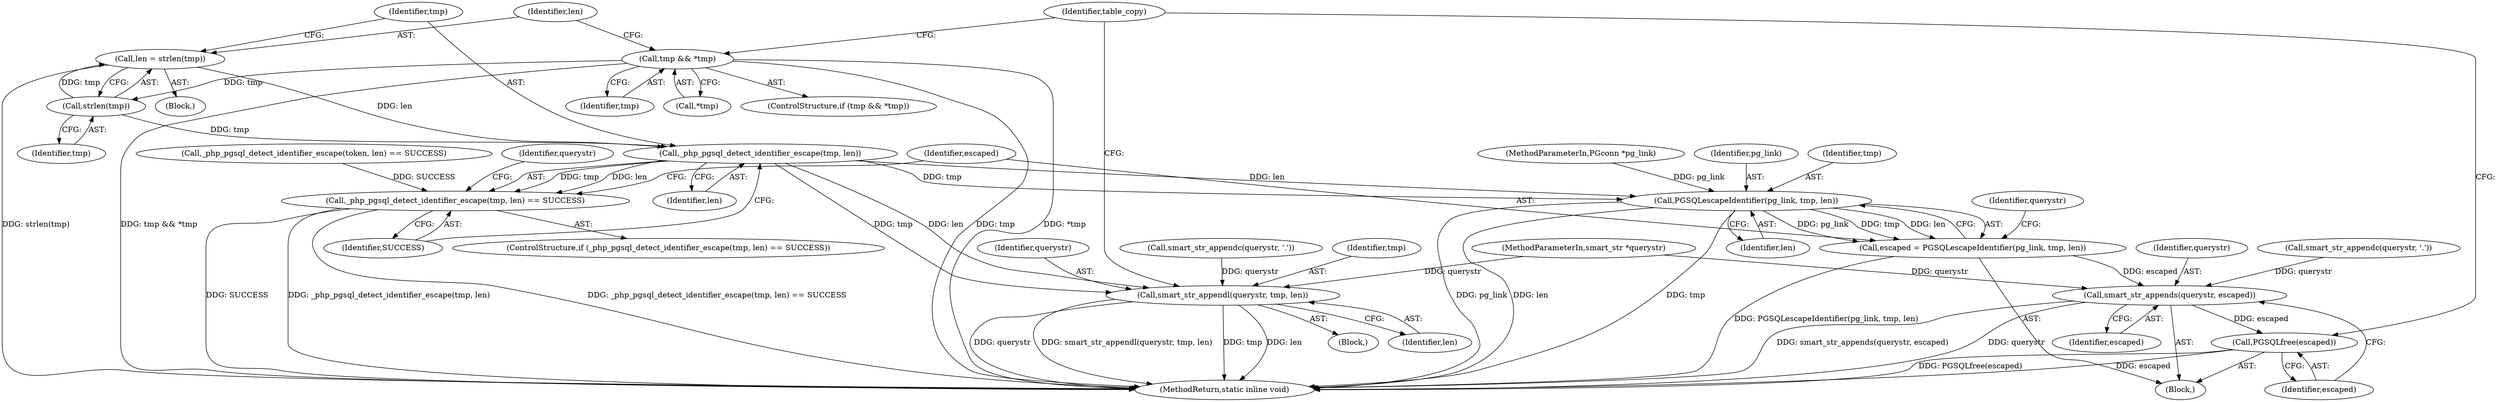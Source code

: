 digraph "0_php_124fb22a13fafa3648e4e15b4f207c7096d8155e_0@API" {
"1000156" [label="(Call,len = strlen(tmp))"];
"1000158" [label="(Call,strlen(tmp))"];
"1000151" [label="(Call,tmp && *tmp)"];
"1000162" [label="(Call,_php_pgsql_detect_identifier_escape(tmp, len))"];
"1000161" [label="(Call,_php_pgsql_detect_identifier_escape(tmp, len) == SUCCESS)"];
"1000170" [label="(Call,smart_str_appendl(querystr, tmp, len))"];
"1000178" [label="(Call,PGSQLescapeIdentifier(pg_link, tmp, len))"];
"1000176" [label="(Call,escaped = PGSQLescapeIdentifier(pg_link, tmp, len))"];
"1000185" [label="(Call,smart_str_appends(querystr, escaped))"];
"1000188" [label="(Call,PGSQLfree(escaped))"];
"1000189" [label="(Identifier,escaped)"];
"1000138" [label="(Call,_php_pgsql_detect_identifier_escape(token, len) == SUCCESS)"];
"1000106" [label="(MethodParameterIn,PGconn *pg_link)"];
"1000170" [label="(Call,smart_str_appendl(querystr, tmp, len))"];
"1000182" [label="(Call,smart_str_appendc(querystr, '.'))"];
"1000179" [label="(Identifier,pg_link)"];
"1000163" [label="(Identifier,tmp)"];
"1000151" [label="(Call,tmp && *tmp)"];
"1000157" [label="(Identifier,len)"];
"1000167" [label="(Call,smart_str_appendc(querystr, '.'))"];
"1000180" [label="(Identifier,tmp)"];
"1000166" [label="(Block,)"];
"1000178" [label="(Call,PGSQLescapeIdentifier(pg_link, tmp, len))"];
"1000191" [label="(Identifier,table_copy)"];
"1000173" [label="(Identifier,len)"];
"1000186" [label="(Identifier,querystr)"];
"1000156" [label="(Call,len = strlen(tmp))"];
"1000168" [label="(Identifier,querystr)"];
"1000150" [label="(ControlStructure,if (tmp && *tmp))"];
"1000152" [label="(Identifier,tmp)"];
"1000176" [label="(Call,escaped = PGSQLescapeIdentifier(pg_link, tmp, len))"];
"1000187" [label="(Identifier,escaped)"];
"1000159" [label="(Identifier,tmp)"];
"1000165" [label="(Identifier,SUCCESS)"];
"1000175" [label="(Block,)"];
"1000172" [label="(Identifier,tmp)"];
"1000161" [label="(Call,_php_pgsql_detect_identifier_escape(tmp, len) == SUCCESS)"];
"1000192" [label="(MethodReturn,static inline void)"];
"1000158" [label="(Call,strlen(tmp))"];
"1000183" [label="(Identifier,querystr)"];
"1000185" [label="(Call,smart_str_appends(querystr, escaped))"];
"1000181" [label="(Identifier,len)"];
"1000177" [label="(Identifier,escaped)"];
"1000155" [label="(Block,)"];
"1000171" [label="(Identifier,querystr)"];
"1000164" [label="(Identifier,len)"];
"1000162" [label="(Call,_php_pgsql_detect_identifier_escape(tmp, len))"];
"1000160" [label="(ControlStructure,if (_php_pgsql_detect_identifier_escape(tmp, len) == SUCCESS))"];
"1000153" [label="(Call,*tmp)"];
"1000105" [label="(MethodParameterIn,smart_str *querystr)"];
"1000188" [label="(Call,PGSQLfree(escaped))"];
"1000156" -> "1000155"  [label="AST: "];
"1000156" -> "1000158"  [label="CFG: "];
"1000157" -> "1000156"  [label="AST: "];
"1000158" -> "1000156"  [label="AST: "];
"1000163" -> "1000156"  [label="CFG: "];
"1000156" -> "1000192"  [label="DDG: strlen(tmp)"];
"1000158" -> "1000156"  [label="DDG: tmp"];
"1000156" -> "1000162"  [label="DDG: len"];
"1000158" -> "1000159"  [label="CFG: "];
"1000159" -> "1000158"  [label="AST: "];
"1000151" -> "1000158"  [label="DDG: tmp"];
"1000158" -> "1000162"  [label="DDG: tmp"];
"1000151" -> "1000150"  [label="AST: "];
"1000151" -> "1000152"  [label="CFG: "];
"1000151" -> "1000153"  [label="CFG: "];
"1000152" -> "1000151"  [label="AST: "];
"1000153" -> "1000151"  [label="AST: "];
"1000157" -> "1000151"  [label="CFG: "];
"1000191" -> "1000151"  [label="CFG: "];
"1000151" -> "1000192"  [label="DDG: *tmp"];
"1000151" -> "1000192"  [label="DDG: tmp && *tmp"];
"1000151" -> "1000192"  [label="DDG: tmp"];
"1000162" -> "1000161"  [label="AST: "];
"1000162" -> "1000164"  [label="CFG: "];
"1000163" -> "1000162"  [label="AST: "];
"1000164" -> "1000162"  [label="AST: "];
"1000165" -> "1000162"  [label="CFG: "];
"1000162" -> "1000161"  [label="DDG: tmp"];
"1000162" -> "1000161"  [label="DDG: len"];
"1000162" -> "1000170"  [label="DDG: tmp"];
"1000162" -> "1000170"  [label="DDG: len"];
"1000162" -> "1000178"  [label="DDG: tmp"];
"1000162" -> "1000178"  [label="DDG: len"];
"1000161" -> "1000160"  [label="AST: "];
"1000161" -> "1000165"  [label="CFG: "];
"1000165" -> "1000161"  [label="AST: "];
"1000168" -> "1000161"  [label="CFG: "];
"1000177" -> "1000161"  [label="CFG: "];
"1000161" -> "1000192"  [label="DDG: SUCCESS"];
"1000161" -> "1000192"  [label="DDG: _php_pgsql_detect_identifier_escape(tmp, len)"];
"1000161" -> "1000192"  [label="DDG: _php_pgsql_detect_identifier_escape(tmp, len) == SUCCESS"];
"1000138" -> "1000161"  [label="DDG: SUCCESS"];
"1000170" -> "1000166"  [label="AST: "];
"1000170" -> "1000173"  [label="CFG: "];
"1000171" -> "1000170"  [label="AST: "];
"1000172" -> "1000170"  [label="AST: "];
"1000173" -> "1000170"  [label="AST: "];
"1000191" -> "1000170"  [label="CFG: "];
"1000170" -> "1000192"  [label="DDG: smart_str_appendl(querystr, tmp, len)"];
"1000170" -> "1000192"  [label="DDG: tmp"];
"1000170" -> "1000192"  [label="DDG: len"];
"1000170" -> "1000192"  [label="DDG: querystr"];
"1000167" -> "1000170"  [label="DDG: querystr"];
"1000105" -> "1000170"  [label="DDG: querystr"];
"1000178" -> "1000176"  [label="AST: "];
"1000178" -> "1000181"  [label="CFG: "];
"1000179" -> "1000178"  [label="AST: "];
"1000180" -> "1000178"  [label="AST: "];
"1000181" -> "1000178"  [label="AST: "];
"1000176" -> "1000178"  [label="CFG: "];
"1000178" -> "1000192"  [label="DDG: pg_link"];
"1000178" -> "1000192"  [label="DDG: len"];
"1000178" -> "1000192"  [label="DDG: tmp"];
"1000178" -> "1000176"  [label="DDG: pg_link"];
"1000178" -> "1000176"  [label="DDG: tmp"];
"1000178" -> "1000176"  [label="DDG: len"];
"1000106" -> "1000178"  [label="DDG: pg_link"];
"1000176" -> "1000175"  [label="AST: "];
"1000177" -> "1000176"  [label="AST: "];
"1000183" -> "1000176"  [label="CFG: "];
"1000176" -> "1000192"  [label="DDG: PGSQLescapeIdentifier(pg_link, tmp, len)"];
"1000176" -> "1000185"  [label="DDG: escaped"];
"1000185" -> "1000175"  [label="AST: "];
"1000185" -> "1000187"  [label="CFG: "];
"1000186" -> "1000185"  [label="AST: "];
"1000187" -> "1000185"  [label="AST: "];
"1000189" -> "1000185"  [label="CFG: "];
"1000185" -> "1000192"  [label="DDG: smart_str_appends(querystr, escaped)"];
"1000185" -> "1000192"  [label="DDG: querystr"];
"1000182" -> "1000185"  [label="DDG: querystr"];
"1000105" -> "1000185"  [label="DDG: querystr"];
"1000185" -> "1000188"  [label="DDG: escaped"];
"1000188" -> "1000175"  [label="AST: "];
"1000188" -> "1000189"  [label="CFG: "];
"1000189" -> "1000188"  [label="AST: "];
"1000191" -> "1000188"  [label="CFG: "];
"1000188" -> "1000192"  [label="DDG: PGSQLfree(escaped)"];
"1000188" -> "1000192"  [label="DDG: escaped"];
}
